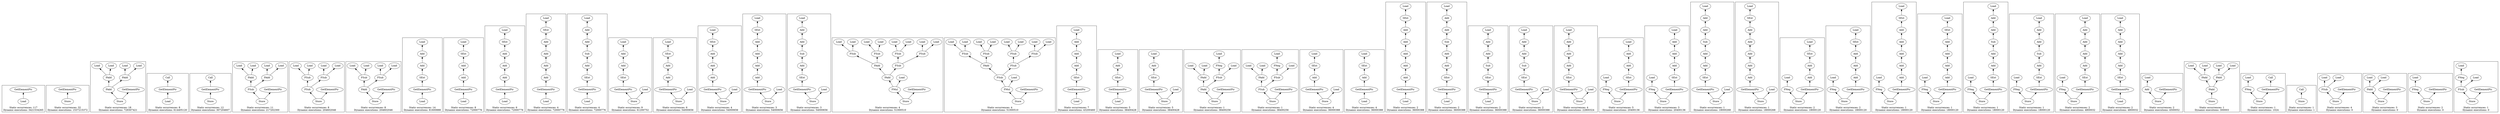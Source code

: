 strict digraph {
rankdir=BT
subgraph {
{
rank=min
"0_196" [label="Load"]
}
"0_195" [label="GetElementPtr"]
"0_196" -> "0_195"
cluster=true
label="Static occurrences: 117\nDynamic executions: 3421534265"
}
subgraph {
{
rank=min
"1_208" [label="Store"]
}
"1_207" [label="GetElementPtr"]
"1_208" -> "1_207"
cluster=true
label="Static occurrences: 32\nDynamic executions: 1537215372"
}
subgraph {
"2_592" [label="FAdd"]
"2_561" [label="FAdd"]
"2_592" -> "2_561"
"2_578" [label="FAdd"]
"2_592" -> "2_578"
"2_577" [label="Load"]
"2_578" -> "2_577"
"2_558" [label="Load"]
"2_561" -> "2_558"
"2_560" [label="Load"]
"2_561" -> "2_560"
"2_575" [label="Load"]
"2_578" -> "2_575"
{
rank=min
"2_593" [label="Store"]
}
"2_593" -> "2_592"
"2_557" [label="GetElementPtr"]
"2_593" -> "2_557"
cluster=true
label="Static occurrences: 18\nDynamic executions: 729307421"
}
subgraph {
"3_69" [label="GetElementPtr"]
"3_41" [label="Call"]
"3_69" -> "3_41"
{
rank=min
"3_70" [label="Load"]
}
"3_70" -> "3_69"
cluster=true
label="Static occurrences: 8\nDynamic executions: 614405120"
}
subgraph {
"4_13" [label="GetElementPtr"]
"4_11" [label="Call"]
"4_13" -> "4_11"
{
rank=min
"4_14" [label="Store"]
}
"4_14" -> "4_13"
cluster=true
label="Static occurrences: 12\nDynamic executions: 307204607"
}
subgraph {
"5_578" [label="FAdd"]
"5_577" [label="Load"]
"5_578" -> "5_577"
"5_561" [label="FAdd"]
"5_558" [label="Load"]
"5_561" -> "5_558"
"5_560" [label="Load"]
"5_561" -> "5_560"
"5_575" [label="Load"]
"5_578" -> "5_575"
"5_596" [label="FSub"]
"5_596" -> "5_561"
"5_596" -> "5_578"
{
rank=min
"5_597" [label="Store"]
}
"5_597" -> "5_596"
"5_574" [label="GetElementPtr"]
"5_597" -> "5_574"
cluster=true
label="Static occurrences: 11\nDynamic executions: 217202300"
}
subgraph {
"6_600" [label="FSub"]
"6_591" [label="FSub"]
"6_600" -> "6_591"
"6_572" [label="FSub"]
"6_600" -> "6_572"
"6_588" [label="Load"]
"6_591" -> "6_588"
"6_583" [label="Load"]
"6_591" -> "6_583"
"6_558" [label="Load"]
"6_572" -> "6_558"
"6_560" [label="Load"]
"6_572" -> "6_560"
{
rank=min
"6_601" [label="Store"]
}
"6_601" -> "6_600"
"6_559" [label="GetElementPtr"]
"6_601" -> "6_559"
cluster=true
label="Static occurrences: 8\nDynamic executions: 204602046"
}
subgraph {
"7_604" [label="FAdd"]
"7_572" [label="FSub"]
"7_604" -> "7_572"
"7_591" [label="FSub"]
"7_604" -> "7_591"
"7_588" [label="Load"]
"7_591" -> "7_588"
"7_583" [label="Load"]
"7_591" -> "7_583"
"7_558" [label="Load"]
"7_572" -> "7_558"
"7_560" [label="Load"]
"7_572" -> "7_560"
{
rank=min
"7_605" [label="Store"]
}
"7_605" -> "7_604"
"7_576" [label="GetElementPtr"]
"7_605" -> "7_576"
cluster=true
label="Static occurrences: 8\nDynamic executions: 204602046"
}
subgraph {
"8_333" [label="Add"]
"8_323" [label="Add"]
"8_333" -> "8_323"
"8_322" [label="Load"]
"8_323" -> "8_322"
"8_335" [label="GetElementPtr"]
"8_334" [label="SExt"]
"8_335" -> "8_334"
{
rank=min
"8_336" [label="Load"]
}
"8_336" -> "8_335"
"8_334" -> "8_333"
cluster=true
label="Static occurrences: 14\nDynamic executions: 81600888"
}
subgraph {
"9_326" [label="Add"]
"9_320" [label="Add"]
"9_326" -> "9_320"
"9_314" [label="SExt"]
"9_320" -> "9_314"
"9_327" [label="GetElementPtr"]
"9_327" -> "9_326"
{
rank=min
"9_328" [label="Load"]
}
"9_328" -> "9_327"
"9_313" [label="Load"]
"9_314" -> "9_313"
cluster=true
label="Static occurrences: 8\nDynamic executions: 72000776"
}
subgraph {
"10_342" [label="Add"]
"10_320" [label="Add"]
"10_342" -> "10_320"
"10_346" [label="Add"]
"10_346" -> "10_342"
"10_314" [label="SExt"]
"10_320" -> "10_314"
"10_347" [label="GetElementPtr"]
"10_347" -> "10_346"
{
rank=min
"10_348" [label="Load"]
}
"10_348" -> "10_347"
"10_313" [label="Load"]
"10_314" -> "10_313"
cluster=true
label="Static occurrences: 6\nDynamic executions: 72000776"
}
subgraph {
"11_366" [label="Add"]
"11_362" [label="Add"]
"11_366" -> "11_362"
"11_342" [label="Add"]
"11_320" [label="Add"]
"11_342" -> "11_320"
"11_362" -> "11_342"
"11_314" [label="SExt"]
"11_320" -> "11_314"
"11_367" [label="GetElementPtr"]
"11_367" -> "11_366"
{
rank=min
"11_368" [label="Load"]
}
"11_368" -> "11_367"
"11_313" [label="Load"]
"11_314" -> "11_313"
cluster=true
label="Static occurrences: 4\nDynamic executions: 72000776"
}
subgraph {
"12_343" [label="Add"]
"12_323" [label="Add"]
"12_343" -> "12_323"
"12_322" [label="Load"]
"12_323" -> "12_322"
"12_373" [label="Add"]
"12_363" [label="Sub"]
"12_373" -> "12_363"
"12_375" [label="GetElementPtr"]
"12_374" [label="SExt"]
"12_375" -> "12_374"
{
rank=min
"12_376" [label="Load"]
}
"12_376" -> "12_375"
"12_374" -> "12_373"
"12_363" -> "12_343"
cluster=true
label="Static occurrences: 4\nDynamic executions: 72000776"
}
subgraph {
"13_343" [label="Add"]
"13_323" [label="Add"]
"13_343" -> "13_323"
"13_322" [label="Load"]
"13_323" -> "13_322"
"13_351" [label="GetElementPtr"]
"13_350" [label="SExt"]
"13_351" -> "13_350"
"13_350" -> "13_343"
{
rank=min
"13_360" [label="Store"]
}
"13_360" -> "13_351"
"13_345" [label="Load"]
"13_360" -> "13_345"
cluster=true
label="Static occurrences: 9\nDynamic executions: 61200752"
}
subgraph {
"14_342" [label="Add"]
"14_320" [label="Add"]
"14_342" -> "14_320"
"14_314" [label="SExt"]
"14_320" -> "14_314"
"14_344" [label="GetElementPtr"]
"14_344" -> "14_342"
"14_313" [label="Load"]
"14_314" -> "14_313"
{
rank=min
"14_358" [label="Store"]
}
"14_358" -> "14_344"
"14_352" [label="Load"]
"14_358" -> "14_352"
cluster=true
label="Static occurrences: 6\nDynamic executions: 54000656"
}
subgraph {
"15_342" [label="Add"]
"15_320" [label="Add"]
"15_342" -> "15_320"
"15_362" [label="Add"]
"15_362" -> "15_342"
"15_314" [label="SExt"]
"15_320" -> "15_314"
"15_364" [label="GetElementPtr"]
"15_364" -> "15_362"
"15_313" [label="Load"]
"15_314" -> "15_313"
{
rank=min
"15_378" [label="Store"]
}
"15_378" -> "15_364"
"15_372" [label="Load"]
"15_378" -> "15_372"
cluster=true
label="Static occurrences: 4\nDynamic executions: 54000656"
}
subgraph {
"16_342" [label="Add"]
"16_320" [label="Add"]
"16_342" -> "16_320"
"16_382" [label="Add"]
"16_362" [label="Add"]
"16_382" -> "16_362"
"16_362" -> "16_342"
"16_314" [label="SExt"]
"16_320" -> "16_314"
"16_384" [label="GetElementPtr"]
"16_384" -> "16_382"
"16_313" [label="Load"]
"16_314" -> "16_313"
{
rank=min
"16_398" [label="Store"]
}
"16_398" -> "16_384"
"16_392" [label="Load"]
"16_398" -> "16_392"
cluster=true
label="Static occurrences: 3\nDynamic executions: 54000656"
}
subgraph {
"17_343" [label="Add"]
"17_323" [label="Add"]
"17_343" -> "17_323"
"17_322" [label="Load"]
"17_323" -> "17_322"
"17_383" [label="Add"]
"17_363" [label="Sub"]
"17_383" -> "17_363"
"17_391" [label="GetElementPtr"]
"17_390" [label="SExt"]
"17_391" -> "17_390"
"17_390" -> "17_383"
{
rank=min
"17_400" [label="Store"]
}
"17_400" -> "17_391"
"17_385" [label="Load"]
"17_400" -> "17_385"
"17_363" -> "17_343"
cluster=true
label="Static occurrences: 3\nDynamic executions: 54000656"
}
subgraph {
"18_1070" [label="FAdd"]
"18_1066" [label="FAdd"]
"18_1070" -> "18_1066"
"18_1065" [label="FSub"]
"18_1070" -> "18_1065"
"18_1044" [label="FSub"]
"18_1066" -> "18_1044"
"18_1055" [label="FSub"]
"18_1066" -> "18_1055"
"18_1071" [label="FMul"]
"18_1071" -> "18_1070"
"18_1032" [label="Load"]
"18_1071" -> "18_1032"
"18_1056" [label="FSub"]
"18_1065" -> "18_1056"
"18_1043" [label="FSub"]
"18_1065" -> "18_1043"
"18_1034" [label="Load"]
"18_1043" -> "18_1034"
"18_1041" [label="Load"]
"18_1044" -> "18_1041"
"18_1048" [label="Load"]
"18_1055" -> "18_1048"
"18_1051" [label="Load"]
"18_1056" -> "18_1051"
"18_1039" [label="Load"]
"18_1044" -> "18_1039"
"18_1046" [label="Load"]
"18_1055" -> "18_1046"
"18_1036" [label="Load"]
"18_1043" -> "18_1036"
"18_1053" [label="Load"]
"18_1056" -> "18_1053"
{
rank=min
"18_1072" [label="Store"]
}
"18_1072" -> "18_1071"
"18_1040" [label="GetElementPtr"]
"18_1072" -> "18_1040"
cluster=true
label="Static occurrences: 4\nDynamic executions: 51000510"
}
subgraph {
"19_1066" [label="FAdd"]
"19_1044" [label="FSub"]
"19_1066" -> "19_1044"
"19_1055" [label="FSub"]
"19_1066" -> "19_1055"
"19_1068" [label="FMul"]
"19_1067" [label="FSub"]
"19_1068" -> "19_1067"
"19_1032" [label="Load"]
"19_1068" -> "19_1032"
"19_1067" -> "19_1066"
"19_1065" [label="FSub"]
"19_1067" -> "19_1065"
"19_1056" [label="FSub"]
"19_1065" -> "19_1056"
"19_1043" [label="FSub"]
"19_1065" -> "19_1043"
"19_1034" [label="Load"]
"19_1043" -> "19_1034"
"19_1041" [label="Load"]
"19_1044" -> "19_1041"
"19_1051" [label="Load"]
"19_1056" -> "19_1051"
"19_1048" [label="Load"]
"19_1055" -> "19_1048"
"19_1036" [label="Load"]
"19_1043" -> "19_1036"
"19_1039" [label="Load"]
"19_1044" -> "19_1039"
"19_1046" [label="Load"]
"19_1055" -> "19_1046"
"19_1053" [label="Load"]
"19_1056" -> "19_1053"
{
rank=min
"19_1069" [label="Store"]
}
"19_1069" -> "19_1068"
"19_1035" [label="GetElementPtr"]
"19_1069" -> "19_1035"
cluster=true
label="Static occurrences: 4\nDynamic executions: 51000510"
}
subgraph {
"20_343" [label="Add"]
"20_323" [label="Add"]
"20_343" -> "20_323"
"20_353" [label="Add"]
"20_353" -> "20_343"
"20_322" [label="Load"]
"20_323" -> "20_322"
"20_355" [label="GetElementPtr"]
"20_354" [label="SExt"]
"20_355" -> "20_354"
{
rank=min
"20_356" [label="Load"]
}
"20_356" -> "20_355"
"20_354" -> "20_353"
cluster=true
label="Static occurrences: 7\nDynamic executions: 43200460"
}
subgraph {
"21_323" [label="Add"]
"21_322" [label="Load"]
"21_323" -> "21_322"
"21_331" [label="GetElementPtr"]
"21_330" [label="SExt"]
"21_331" -> "21_330"
{
rank=min
"21_332" [label="Load"]
}
"21_332" -> "21_331"
"21_330" -> "21_323"
cluster=true
label="Static occurrences: 5\nDynamic executions: 38400428"
}
subgraph {
"22_323" [label="Add"]
"22_322" [label="Load"]
"22_323" -> "22_322"
"22_331" [label="GetElementPtr"]
"22_330" [label="SExt"]
"22_331" -> "22_330"
"22_330" -> "22_323"
{
rank=min
"22_340" [label="Store"]
}
"22_340" -> "22_331"
"22_325" [label="Load"]
"22_340" -> "22_325"
cluster=true
label="Static occurrences: 5\nDynamic executions: 38400428"
}
subgraph {
"23_565" [label="FNeg"]
"23_564" [label="Load"]
"23_565" -> "23_564"
"23_598" [label="FAdd"]
"23_589" [label="FAdd"]
"23_598" -> "23_589"
"23_571" [label="FSub"]
"23_598" -> "23_571"
"23_583" [label="Load"]
"23_589" -> "23_583"
"23_588" [label="Load"]
"23_589" -> "23_588"
"23_571" -> "23_565"
"23_570" [label="Load"]
"23_571" -> "23_570"
{
rank=min
"23_599" [label="Store"]
}
"23_599" -> "23_598"
"23_582" [label="GetElementPtr"]
"23_599" -> "23_582"
cluster=true
label="Static occurrences: 1\nDynamic executions: 38400256"
}
subgraph {
"24_565" [label="FNeg"]
"24_564" [label="Load"]
"24_565" -> "24_564"
"24_589" [label="FAdd"]
"24_583" [label="Load"]
"24_589" -> "24_583"
"24_588" [label="Load"]
"24_589" -> "24_588"
"24_571" [label="FSub"]
"24_571" -> "24_565"
"24_594" [label="FSub"]
"24_594" -> "24_589"
"24_594" -> "24_571"
"24_570" [label="Load"]
"24_571" -> "24_570"
{
rank=min
"24_595" [label="Store"]
}
"24_595" -> "24_594"
"24_563" [label="GetElementPtr"]
"24_595" -> "24_563"
cluster=true
label="Static occurrences: 1\nDynamic executions: 38400256"
}
subgraph {
"25_320" [label="Add"]
"25_314" [label="SExt"]
"25_320" -> "25_314"
"25_324" [label="GetElementPtr"]
"25_324" -> "25_320"
"25_313" [label="Load"]
"25_314" -> "25_313"
{
rank=min
"25_338" [label="Store"]
}
"25_338" -> "25_324"
"25_332" [label="Load"]
"25_338" -> "25_332"
cluster=true
label="Static occurrences: 4\nDynamic executions: 36000388"
}
subgraph {
"26_320" [label="Add"]
"26_314" [label="SExt"]
"26_320" -> "26_314"
"26_324" [label="GetElementPtr"]
"26_324" -> "26_320"
{
rank=min
"26_325" [label="Load"]
}
"26_325" -> "26_324"
"26_313" [label="Load"]
"26_314" -> "26_313"
cluster=true
label="Static occurrences: 4\nDynamic executions: 36000388"
}
subgraph {
"27_342" [label="Add"]
"27_320" [label="Add"]
"27_342" -> "27_320"
"27_382" [label="Add"]
"27_362" [label="Add"]
"27_382" -> "27_362"
"27_386" [label="Add"]
"27_386" -> "27_382"
"27_362" -> "27_342"
"27_314" [label="SExt"]
"27_320" -> "27_314"
"27_387" [label="GetElementPtr"]
"27_387" -> "27_386"
{
rank=min
"27_388" [label="Load"]
}
"27_388" -> "27_387"
"27_313" [label="Load"]
"27_314" -> "27_313"
cluster=true
label="Static occurrences: 2\nDynamic executions: 36000388"
}
subgraph {
"28_343" [label="Add"]
"28_323" [label="Add"]
"28_343" -> "28_323"
"28_393" [label="Add"]
"28_383" [label="Add"]
"28_393" -> "28_383"
"28_322" [label="Load"]
"28_323" -> "28_322"
"28_363" [label="Sub"]
"28_383" -> "28_363"
"28_395" [label="GetElementPtr"]
"28_394" [label="SExt"]
"28_395" -> "28_394"
{
rank=min
"28_396" [label="Load"]
}
"28_396" -> "28_395"
"28_394" -> "28_393"
"28_363" -> "28_343"
cluster=true
label="Static occurrences: 2\nDynamic executions: 36000388"
}
subgraph {
"29_343" [label="Add"]
"29_323" [label="Add"]
"29_343" -> "29_323"
"29_322" [label="Load"]
"29_323" -> "29_322"
"29_371" [label="GetElementPtr"]
"29_370" [label="SExt"]
"29_371" -> "29_370"
{
rank=min
"29_372" [label="Load"]
}
"29_372" -> "29_371"
"29_363" [label="Sub"]
"29_370" -> "29_363"
"29_363" -> "29_343"
cluster=true
label="Static occurrences: 2\nDynamic executions: 36000388"
}
subgraph {
"30_343" [label="Add"]
"30_323" [label="Add"]
"30_343" -> "30_323"
"30_322" [label="Load"]
"30_323" -> "30_322"
"30_371" [label="GetElementPtr"]
"30_370" [label="SExt"]
"30_371" -> "30_370"
"30_363" [label="Sub"]
"30_370" -> "30_363"
{
rank=min
"30_380" [label="Store"]
}
"30_380" -> "30_371"
"30_365" [label="Load"]
"30_380" -> "30_365"
"30_363" -> "30_343"
cluster=true
label="Static occurrences: 2\nDynamic executions: 36000388"
}
subgraph {
"31_416" [label="Add"]
"31_409" [label="Add"]
"31_416" -> "31_409"
"31_417" [label="Add"]
"31_417" -> "31_416"
"31_406" [label="Load"]
"31_409" -> "31_406"
"31_427" [label="GetElementPtr"]
"31_426" [label="SExt"]
"31_427" -> "31_426"
"31_426" -> "31_417"
{
rank=min
"31_436" [label="Store"]
}
"31_436" -> "31_427"
"31_420" [label="Load"]
"31_436" -> "31_420"
cluster=true
label="Static occurrences: 4\nDynamic executions: 22800324"
}
subgraph {
"32_333" [label="Add"]
"32_323" [label="Add"]
"32_333" -> "32_323"
"32_322" [label="Load"]
"32_323" -> "32_322"
"32_329" [label="FNeg"]
"32_328" [label="Load"]
"32_329" -> "32_328"
"32_335" [label="GetElementPtr"]
"32_334" [label="SExt"]
"32_335" -> "32_334"
"32_334" -> "32_333"
{
rank=min
"32_341" [label="Store"]
}
"32_341" -> "32_329"
"32_341" -> "32_335"
cluster=true
label="Static occurrences: 5\nDynamic executions: 20400136"
}
subgraph {
"33_343" [label="Add"]
"33_323" [label="Add"]
"33_343" -> "33_323"
"33_353" [label="Add"]
"33_353" -> "33_343"
"33_322" [label="Load"]
"33_323" -> "33_322"
"33_349" [label="FNeg"]
"33_348" [label="Load"]
"33_349" -> "33_348"
"33_355" [label="GetElementPtr"]
"33_354" [label="SExt"]
"33_355" -> "33_354"
"33_354" -> "33_353"
{
rank=min
"33_361" [label="Store"]
}
"33_361" -> "33_349"
"33_361" -> "33_355"
cluster=true
label="Static occurrences: 3\nDynamic executions: 20400136"
}
subgraph {
"34_790" [label="Add"]
"34_781" [label="Add"]
"34_790" -> "34_781"
"34_745" [label="Add"]
"34_727" [label="Add"]
"34_745" -> "34_727"
"34_726" [label="Load"]
"34_727" -> "34_726"
"34_763" [label="Sub"]
"34_781" -> "34_763"
"34_792" [label="GetElementPtr"]
"34_791" [label="SExt"]
"34_792" -> "34_791"
"34_791" -> "34_790"
{
rank=min
"34_797" [label="Store"]
}
"34_797" -> "34_792"
"34_786" [label="Load"]
"34_797" -> "34_786"
"34_763" -> "34_745"
cluster=true
label="Static occurrences: 1\nDynamic executions: 18000268"
}
subgraph {
"35_780" [label="Add"]
"35_762" [label="Add"]
"35_780" -> "35_762"
"35_784" [label="Add"]
"35_784" -> "35_780"
"35_744" [label="Add"]
"35_762" -> "35_744"
"35_724" [label="Add"]
"35_744" -> "35_724"
"35_718" [label="SExt"]
"35_724" -> "35_718"
"35_785" [label="GetElementPtr"]
"35_785" -> "35_784"
"35_717" [label="Load"]
"35_718" -> "35_717"
{
rank=min
"35_795" [label="Store"]
}
"35_795" -> "35_785"
"35_793" [label="Load"]
"35_795" -> "35_793"
cluster=true
label="Static occurrences: 1\nDynamic executions: 18000268"
}
subgraph {
"36_326" [label="Add"]
"36_320" [label="Add"]
"36_326" -> "36_320"
"36_314" [label="SExt"]
"36_320" -> "36_314"
"36_337" [label="FNeg"]
"36_336" [label="Load"]
"36_337" -> "36_336"
"36_327" [label="GetElementPtr"]
"36_327" -> "36_326"
"36_313" [label="Load"]
"36_314" -> "36_313"
{
rank=min
"36_339" [label="Store"]
}
"36_339" -> "36_337"
"36_339" -> "36_327"
cluster=true
label="Static occurrences: 2\nDynamic executions: 18000120"
}
subgraph {
"37_342" [label="Add"]
"37_320" [label="Add"]
"37_342" -> "37_320"
"37_346" [label="Add"]
"37_346" -> "37_342"
"37_314" [label="SExt"]
"37_320" -> "37_314"
"37_357" [label="FNeg"]
"37_356" [label="Load"]
"37_357" -> "37_356"
"37_347" [label="GetElementPtr"]
"37_347" -> "37_346"
"37_313" [label="Load"]
"37_314" -> "37_313"
{
rank=min
"37_359" [label="Store"]
}
"37_359" -> "37_357"
"37_359" -> "37_347"
cluster=true
label="Static occurrences: 2\nDynamic executions: 18000120"
}
subgraph {
"38_342" [label="Add"]
"38_320" [label="Add"]
"38_342" -> "38_320"
"38_382" [label="Add"]
"38_362" [label="Add"]
"38_382" -> "38_362"
"38_386" [label="Add"]
"38_386" -> "38_382"
"38_362" -> "38_342"
"38_314" [label="SExt"]
"38_320" -> "38_314"
"38_397" [label="FNeg"]
"38_396" [label="Load"]
"38_397" -> "38_396"
"38_387" [label="GetElementPtr"]
"38_387" -> "38_386"
"38_313" [label="Load"]
"38_314" -> "38_313"
{
rank=min
"38_399" [label="Store"]
}
"38_399" -> "38_397"
"38_399" -> "38_387"
cluster=true
label="Static occurrences: 1\nDynamic executions: 18000120"
}
subgraph {
"39_366" [label="Add"]
"39_362" [label="Add"]
"39_366" -> "39_362"
"39_342" [label="Add"]
"39_320" [label="Add"]
"39_342" -> "39_320"
"39_362" -> "39_342"
"39_314" [label="SExt"]
"39_320" -> "39_314"
"39_377" [label="FNeg"]
"39_376" [label="Load"]
"39_377" -> "39_376"
"39_367" [label="GetElementPtr"]
"39_367" -> "39_366"
"39_313" [label="Load"]
"39_314" -> "39_313"
{
rank=min
"39_379" [label="Store"]
}
"39_379" -> "39_377"
"39_379" -> "39_367"
cluster=true
label="Static occurrences: 1\nDynamic executions: 18000120"
}
subgraph {
"40_343" [label="Add"]
"40_323" [label="Add"]
"40_343" -> "40_323"
"40_393" [label="Add"]
"40_383" [label="Add"]
"40_393" -> "40_383"
"40_322" [label="Load"]
"40_323" -> "40_322"
"40_363" [label="Sub"]
"40_383" -> "40_363"
"40_389" [label="FNeg"]
"40_388" [label="Load"]
"40_389" -> "40_388"
"40_395" [label="GetElementPtr"]
"40_394" [label="SExt"]
"40_395" -> "40_394"
"40_394" -> "40_393"
{
rank=min
"40_401" [label="Store"]
}
"40_401" -> "40_389"
"40_401" -> "40_395"
"40_363" -> "40_343"
cluster=true
label="Static occurrences: 1\nDynamic executions: 18000120"
}
subgraph {
"41_343" [label="Add"]
"41_323" [label="Add"]
"41_343" -> "41_323"
"41_322" [label="Load"]
"41_323" -> "41_322"
"41_373" [label="Add"]
"41_363" [label="Sub"]
"41_373" -> "41_363"
"41_369" [label="FNeg"]
"41_368" [label="Load"]
"41_369" -> "41_368"
"41_375" [label="GetElementPtr"]
"41_374" [label="SExt"]
"41_375" -> "41_374"
"41_374" -> "41_373"
{
rank=min
"41_381" [label="Store"]
}
"41_381" -> "41_369"
"41_381" -> "41_375"
"41_363" -> "41_343"
cluster=true
label="Static occurrences: 1\nDynamic executions: 18000120"
}
subgraph {
"42_416" [label="Add"]
"42_409" [label="Add"]
"42_416" -> "42_409"
"42_429" [label="Add"]
"42_417" [label="Add"]
"42_429" -> "42_417"
"42_417" -> "42_416"
"42_406" [label="Load"]
"42_409" -> "42_406"
"42_425" [label="FNeg"]
"42_424" [label="Load"]
"42_425" -> "42_424"
"42_431" [label="GetElementPtr"]
"42_430" [label="SExt"]
"42_431" -> "42_430"
"42_430" -> "42_429"
{
rank=min
"42_437" [label="Store"]
}
"42_437" -> "42_425"
"42_437" -> "42_431"
cluster=true
label="Static occurrences: 2\nDynamic executions: 4800032"
}
subgraph {
"43_416" [label="Add"]
"43_409" [label="Add"]
"43_416" -> "43_409"
"43_429" [label="Add"]
"43_417" [label="Add"]
"43_429" -> "43_417"
"43_417" -> "43_416"
"43_406" [label="Load"]
"43_409" -> "43_406"
"43_431" [label="GetElementPtr"]
"43_430" [label="SExt"]
"43_431" -> "43_430"
{
rank=min
"43_432" [label="Load"]
}
"43_432" -> "43_431"
"43_430" -> "43_429"
cluster=true
label="Static occurrences: 2\nDynamic executions: 4800032"
}
subgraph {
"44_285" [label="Add"]
"44_284" [label="Load"]
"44_285" -> "44_284"
{
rank=min
"44_288" [label="Store"]
}
"44_288" -> "44_285"
"44_287" [label="GetElementPtr"]
"44_288" -> "44_287"
cluster=true
label="Static occurrences: 2\nDynamic executions: 4500052"
}
subgraph {
"45_1015" [label="FAdd"]
"45_1007" [label="FAdd"]
"45_1015" -> "45_1007"
"45_995" [label="FAdd"]
"45_1015" -> "45_995"
"45_1006" [label="Load"]
"45_1007" -> "45_1006"
"45_992" [label="Load"]
"45_995" -> "45_992"
"45_1004" [label="Load"]
"45_1007" -> "45_1004"
"45_994" [label="Load"]
"45_995" -> "45_994"
{
rank=min
"45_1016" [label="Store"]
}
"45_1016" -> "45_1015"
cluster=true
label="Static occurrences: 1\nDynamic executions: 300003"
}
subgraph {
"46_109" [label="FNeg"]
"46_108" [label="Load"]
"46_109" -> "46_108"
"46_107" [label="GetElementPtr"]
"46_41" [label="Call"]
"46_107" -> "46_41"
{
rank=min
"46_110" [label="Store"]
}
"46_110" -> "46_109"
"46_110" -> "46_107"
cluster=true
label="Static occurrences: 1\nDynamic executions: 1024"
}
subgraph {
{
rank=min
"47_12" [label="Store"]
}
"47_11" [label="Call"]
"47_12" -> "47_11"
cluster=true
label="Static occurrences: 1\nDynamic executions: 1"
}
subgraph {
"48_617" [label="FSub"]
"48_614" [label="Load"]
"48_617" -> "48_614"
"48_616" [label="Load"]
"48_617" -> "48_616"
{
rank=min
"48_632" [label="Store"]
}
"48_632" -> "48_617"
"48_615" [label="GetElementPtr"]
"48_632" -> "48_615"
cluster=true
label="Static occurrences: 4\nDynamic executions: 0"
}
subgraph {
"49_627" [label="FAdd"]
"49_614" [label="Load"]
"49_627" -> "49_614"
"49_616" [label="Load"]
"49_627" -> "49_616"
{
rank=min
"49_628" [label="Store"]
}
"49_628" -> "49_627"
"49_613" [label="GetElementPtr"]
"49_628" -> "49_613"
cluster=true
label="Static occurrences: 3\nDynamic executions: 0"
}
subgraph {
"50_449" [label="FNeg"]
"50_448" [label="Load"]
"50_449" -> "50_448"
{
rank=min
"50_450" [label="Store"]
}
"50_450" -> "50_449"
"50_447" [label="GetElementPtr"]
"50_450" -> "50_447"
cluster=true
label="Static occurrences: 2\nDynamic executions: 0"
}
subgraph {
"51_629" [label="FNeg"]
"51_620" [label="Load"]
"51_629" -> "51_620"
"51_630" [label="FSub"]
"51_630" -> "51_629"
"51_625" [label="Load"]
"51_630" -> "51_625"
{
rank=min
"51_631" [label="Store"]
}
"51_631" -> "51_630"
"51_619" [label="GetElementPtr"]
"51_631" -> "51_619"
cluster=true
label="Static occurrences: 1\nDynamic executions: 0"
}
}
